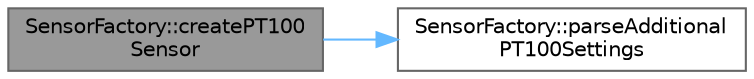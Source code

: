 digraph "SensorFactory::createPT100Sensor"
{
 // LATEX_PDF_SIZE
  bgcolor="transparent";
  edge [fontname=Helvetica,fontsize=10,labelfontname=Helvetica,labelfontsize=10];
  node [fontname=Helvetica,fontsize=10,shape=box,height=0.2,width=0.4];
  rankdir="LR";
  Node1 [id="Node000001",label="SensorFactory::createPT100\lSensor",height=0.2,width=0.4,color="gray40", fillcolor="grey60", style="filled", fontcolor="black",tooltip="Create a PT100 RTD sensor instance."];
  Node1 -> Node2 [id="edge1_Node000001_Node000002",color="steelblue1",style="solid",tooltip=" "];
  Node2 [id="Node000002",label="SensorFactory::parseAdditional\lPT100Settings",height=0.2,width=0.4,color="grey40", fillcolor="white", style="filled",URL="$class_sensor_factory.html#a311f11e27cd6d881e79b4db0c3557b4b",tooltip="Parse additional settings for PT100 sensors."];
}
